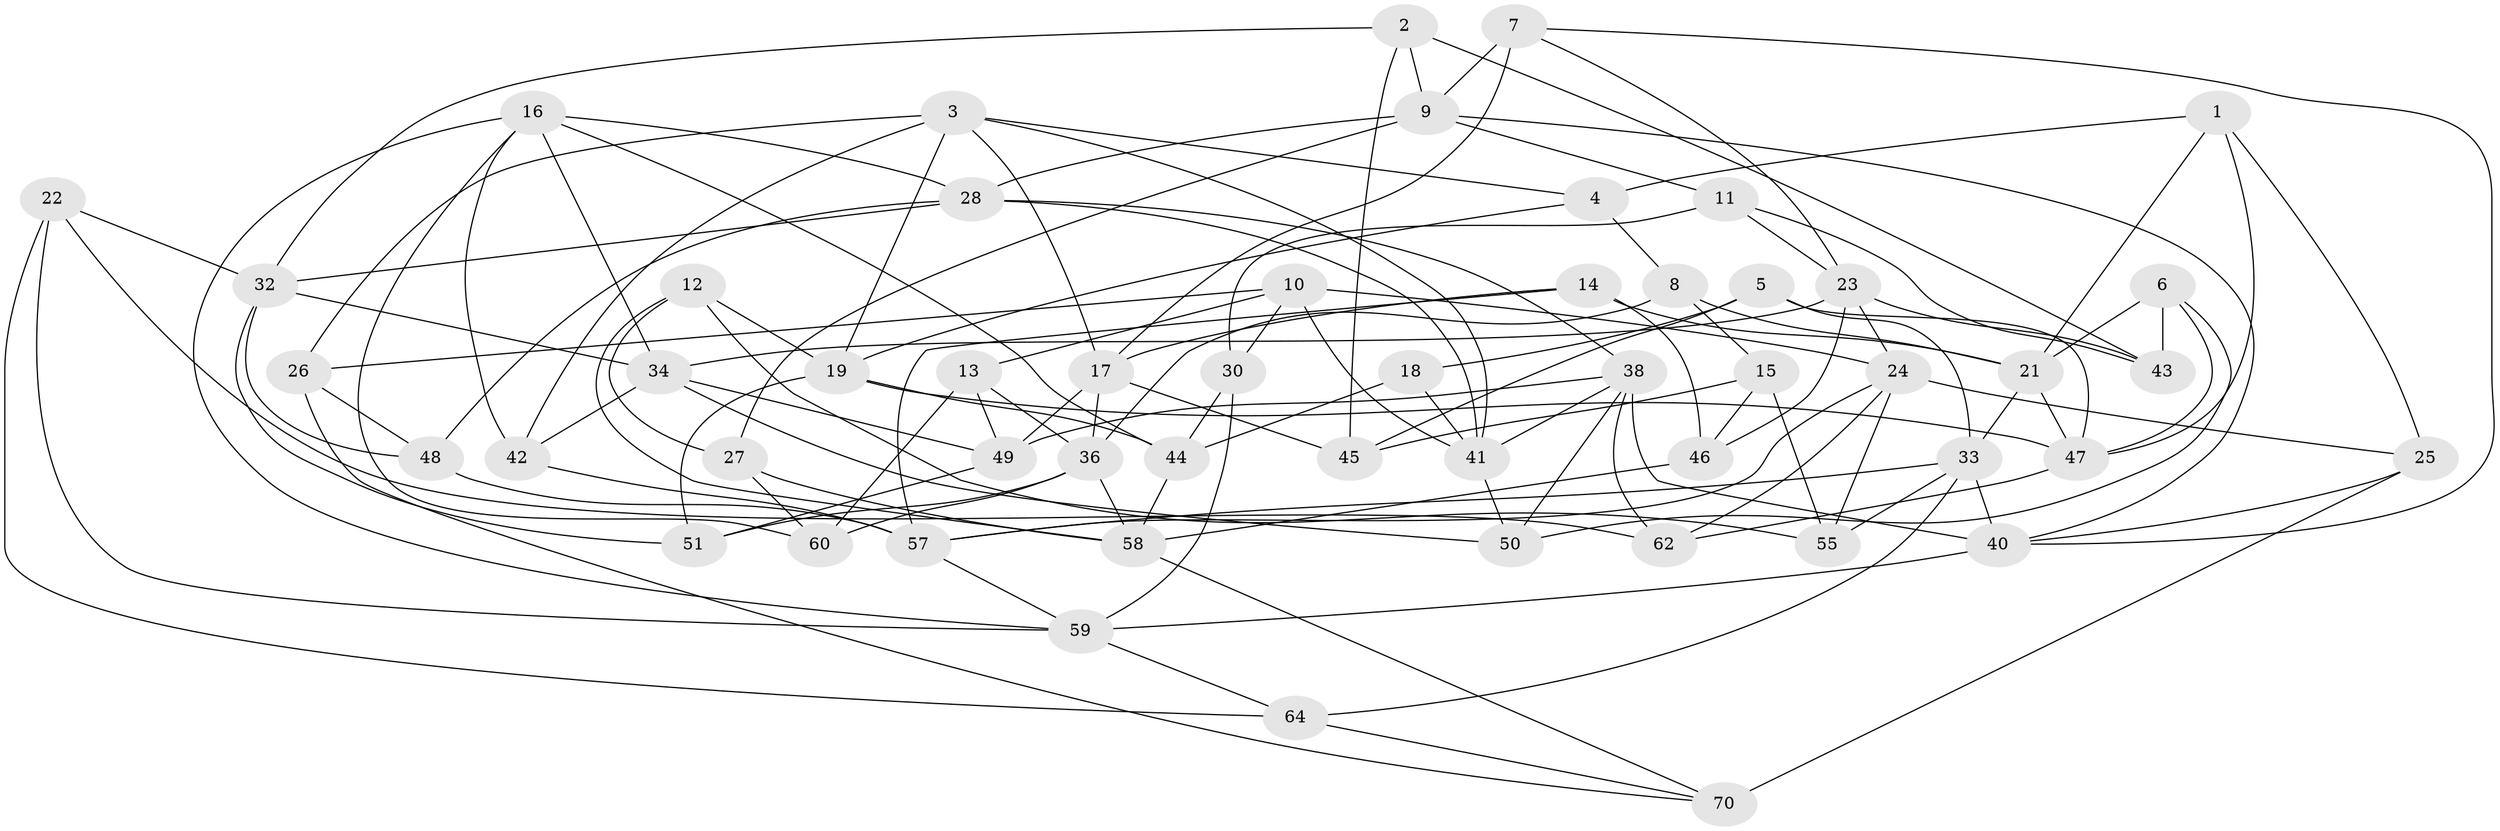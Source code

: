 // original degree distribution, {4: 1.0}
// Generated by graph-tools (version 1.1) at 2025/11/02/27/25 16:11:46]
// undirected, 53 vertices, 127 edges
graph export_dot {
graph [start="1"]
  node [color=gray90,style=filled];
  1;
  2;
  3 [super="+39"];
  4;
  5;
  6;
  7;
  8;
  9 [super="+37"];
  10 [super="+53"];
  11;
  12;
  13 [super="+20"];
  14;
  15;
  16 [super="+74"];
  17 [super="+76"];
  18;
  19 [super="+63"];
  21 [super="+31"];
  22;
  23 [super="+66"];
  24 [super="+67"];
  25;
  26;
  27;
  28 [super="+29"];
  30;
  32 [super="+35"];
  33 [super="+68"];
  34 [super="+54"];
  36 [super="+52"];
  38 [super="+72"];
  40 [super="+73"];
  41 [super="+77"];
  42;
  43;
  44 [super="+61"];
  45;
  46;
  47 [super="+65"];
  48;
  49 [super="+56"];
  50;
  51;
  55;
  57 [super="+71"];
  58 [super="+69"];
  59 [super="+75"];
  60;
  62;
  64;
  70;
  1 -- 4;
  1 -- 47;
  1 -- 25;
  1 -- 21;
  2 -- 45;
  2 -- 9;
  2 -- 43;
  2 -- 32;
  3 -- 4;
  3 -- 26;
  3 -- 17;
  3 -- 42;
  3 -- 41;
  3 -- 19;
  4 -- 8;
  4 -- 19;
  5 -- 18;
  5 -- 33;
  5 -- 47;
  5 -- 45;
  6 -- 43;
  6 -- 21;
  6 -- 50;
  6 -- 47;
  7 -- 23;
  7 -- 17;
  7 -- 40;
  7 -- 9;
  8 -- 15;
  8 -- 36;
  8 -- 21;
  9 -- 27;
  9 -- 11;
  9 -- 28;
  9 -- 40;
  10 -- 30;
  10 -- 13 [weight=2];
  10 -- 24;
  10 -- 26;
  10 -- 41;
  11 -- 43;
  11 -- 30;
  11 -- 23;
  12 -- 19;
  12 -- 27;
  12 -- 55;
  12 -- 58;
  13 -- 60;
  13 -- 49 [weight=2];
  13 -- 36;
  14 -- 46;
  14 -- 17;
  14 -- 21;
  14 -- 57;
  15 -- 45;
  15 -- 46;
  15 -- 55;
  16 -- 60;
  16 -- 42;
  16 -- 34;
  16 -- 59;
  16 -- 44;
  16 -- 28;
  17 -- 45;
  17 -- 49;
  17 -- 36;
  18 -- 44 [weight=2];
  18 -- 41;
  19 -- 51;
  19 -- 47;
  19 -- 44;
  21 -- 47;
  21 -- 33;
  22 -- 32;
  22 -- 62;
  22 -- 64;
  22 -- 59;
  23 -- 24;
  23 -- 43;
  23 -- 34;
  23 -- 46;
  24 -- 55;
  24 -- 25;
  24 -- 62;
  24 -- 57;
  25 -- 70;
  25 -- 40;
  26 -- 70;
  26 -- 48;
  27 -- 60;
  27 -- 58;
  28 -- 48;
  28 -- 32;
  28 -- 41;
  28 -- 38;
  30 -- 59;
  30 -- 44;
  32 -- 51;
  32 -- 48;
  32 -- 34;
  33 -- 55;
  33 -- 57;
  33 -- 64;
  33 -- 40;
  34 -- 42;
  34 -- 49;
  34 -- 50;
  36 -- 51;
  36 -- 58;
  36 -- 60;
  38 -- 40;
  38 -- 62;
  38 -- 41;
  38 -- 49;
  38 -- 50;
  40 -- 59;
  41 -- 50;
  42 -- 57;
  44 -- 58;
  46 -- 58;
  47 -- 62;
  48 -- 57;
  49 -- 51;
  57 -- 59;
  58 -- 70;
  59 -- 64;
  64 -- 70;
}

